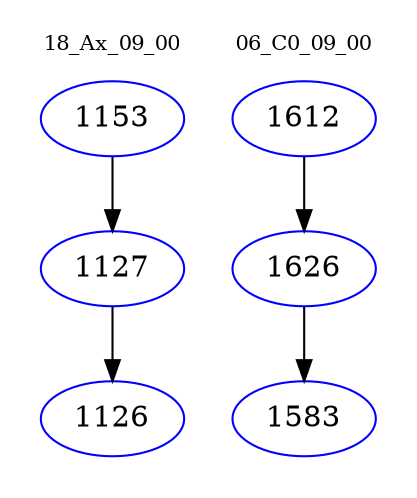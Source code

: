 digraph{
subgraph cluster_0 {
color = white
label = "18_Ax_09_00";
fontsize=10;
T0_1153 [label="1153", color="blue"]
T0_1153 -> T0_1127 [color="black"]
T0_1127 [label="1127", color="blue"]
T0_1127 -> T0_1126 [color="black"]
T0_1126 [label="1126", color="blue"]
}
subgraph cluster_1 {
color = white
label = "06_C0_09_00";
fontsize=10;
T1_1612 [label="1612", color="blue"]
T1_1612 -> T1_1626 [color="black"]
T1_1626 [label="1626", color="blue"]
T1_1626 -> T1_1583 [color="black"]
T1_1583 [label="1583", color="blue"]
}
}
